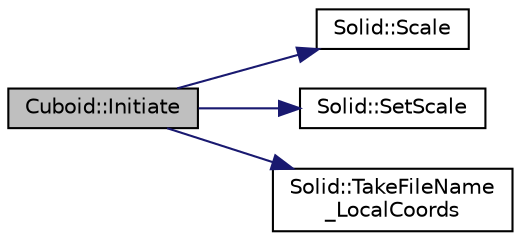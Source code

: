 digraph "Cuboid::Initiate"
{
 // LATEX_PDF_SIZE
  edge [fontname="Helvetica",fontsize="10",labelfontname="Helvetica",labelfontsize="10"];
  node [fontname="Helvetica",fontsize="10",shape=record];
  rankdir="LR";
  Node1 [label="Cuboid::Initiate",height=0.2,width=0.4,color="black", fillcolor="grey75", style="filled", fontcolor="black",tooltip="Tworzenie prostopadłościanu według bryły wzorcowej i skali."];
  Node1 -> Node2 [color="midnightblue",fontsize="10",style="solid",fontname="Helvetica"];
  Node2 [label="Solid::Scale",height=0.2,width=0.4,color="black", fillcolor="white", style="filled",URL="$class_solid.html#ae3ae7932640de22467e5952e5d5e96b8",tooltip="Skalowanie punktu przez wektor skali danej bryły Zwraca współrzędne przeskalowanego punktu."];
  Node1 -> Node3 [color="midnightblue",fontsize="10",style="solid",fontname="Helvetica"];
  Node3 [label="Solid::SetScale",height=0.2,width=0.4,color="black", fillcolor="white", style="filled",URL="$class_solid.html#a1c234fdc7486ab59451b816b7a187208",tooltip="Ustawianie wektora skali."];
  Node1 -> Node4 [color="midnightblue",fontsize="10",style="solid",fontname="Helvetica"];
  Node4 [label="Solid::TakeFileName\l_LocalCoords",height=0.2,width=0.4,color="black", fillcolor="white", style="filled",URL="$class_solid.html#afbb5eab8defedf0c3e3e82536be454be",tooltip="Zwracanie nazwy pliku zawierającego lokalne współrzędne bryły."];
}
